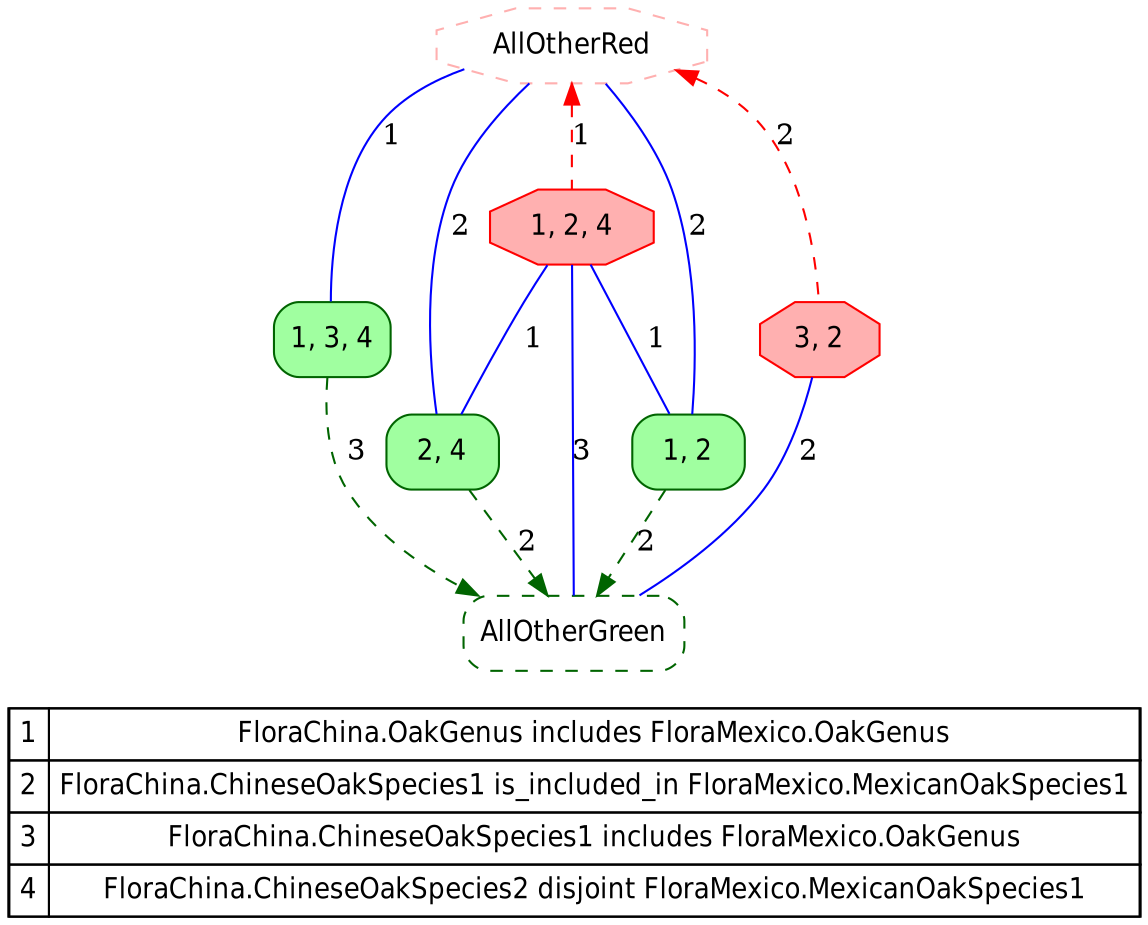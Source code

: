 digraph{
node[fontname="Helvetica-Narrow"]
rankdir=TB
"AllOtherRed" [shape=octagon color="#FFB0B0" style=dashed]
"AllOtherGreen" [shape=box color="#006400" style="rounded,dashed"]
"1, 3, 4" [shape=box color="#006400" fillcolor="#A0FFA0" style="rounded,filled"];
"2, 4" [shape=box color="#006400" fillcolor="#A0FFA0" style="rounded,filled"];
"1, 2" [shape=box color="#006400" fillcolor="#A0FFA0" style="rounded,filled"];
"3, 2" [shape=octagon color="#FF0000" fillcolor="#FFB0B0" style="filled"];
"1, 2, 4" [shape=octagon color="#FF0000" fillcolor="#FFB0B0" style="filled"];
"AllOtherRed" -> "1, 3, 4" [color=blue, arrowhead=none, label=1];
"1, 3, 4" -> "AllOtherGreen" [color="#006400" style=dashed, label=3];
"AllOtherRed" -> "2, 4" [color=blue, arrowhead=none, label=2];
"2, 4" -> "AllOtherGreen" [color="#006400" style=dashed, label=2];
"AllOtherRed" -> "1, 2" [color=blue, arrowhead=none, label=2];
"1, 2" -> "AllOtherGreen" [color="#006400" style=dashed, label=2];
"AllOtherRed" -> "3, 2" [color=red, style=dashed, dir=back, label=2];
"3, 2" -> "AllOtherGreen" [color=blue, arrowhead=none, label=2];
"AllOtherRed" -> "1, 2, 4" [color=red, style=dashed, dir=back, label=1];
"1, 2, 4" -> "AllOtherGreen" [color=blue, arrowhead=none, label=3];
"1, 2, 4" -> "2, 4" [color=blue, arrowhead=none, label=1];
"1, 2, 4" -> "1, 2" [color=blue, arrowhead=none, label=1];
node[shape=box] 
{rank=sink Legend [fillcolor= white margin=0 label=< 
 <TABLE BORDER="0" CELLBORDER="1" CELLSPACING="0" CELLPADDING="4"> 
<TR> 
 <TD>1</TD> 
 <TD>FloraChina.OakGenus includes FloraMexico.OakGenus</TD> 
 </TR> 
<TR> 
 <TD>2</TD> 
 <TD>FloraChina.ChineseOakSpecies1 is_included_in FloraMexico.MexicanOakSpecies1</TD> 
 </TR> 
<TR> 
 <TD>3</TD> 
 <TD>FloraChina.ChineseOakSpecies1 includes FloraMexico.OakGenus</TD> 
 </TR> 
<TR> 
 <TD>4</TD> 
 <TD>FloraChina.ChineseOakSpecies2 disjoint FloraMexico.MexicanOakSpecies1</TD> 
 </TR> 
</TABLE> 
 >] } 
}